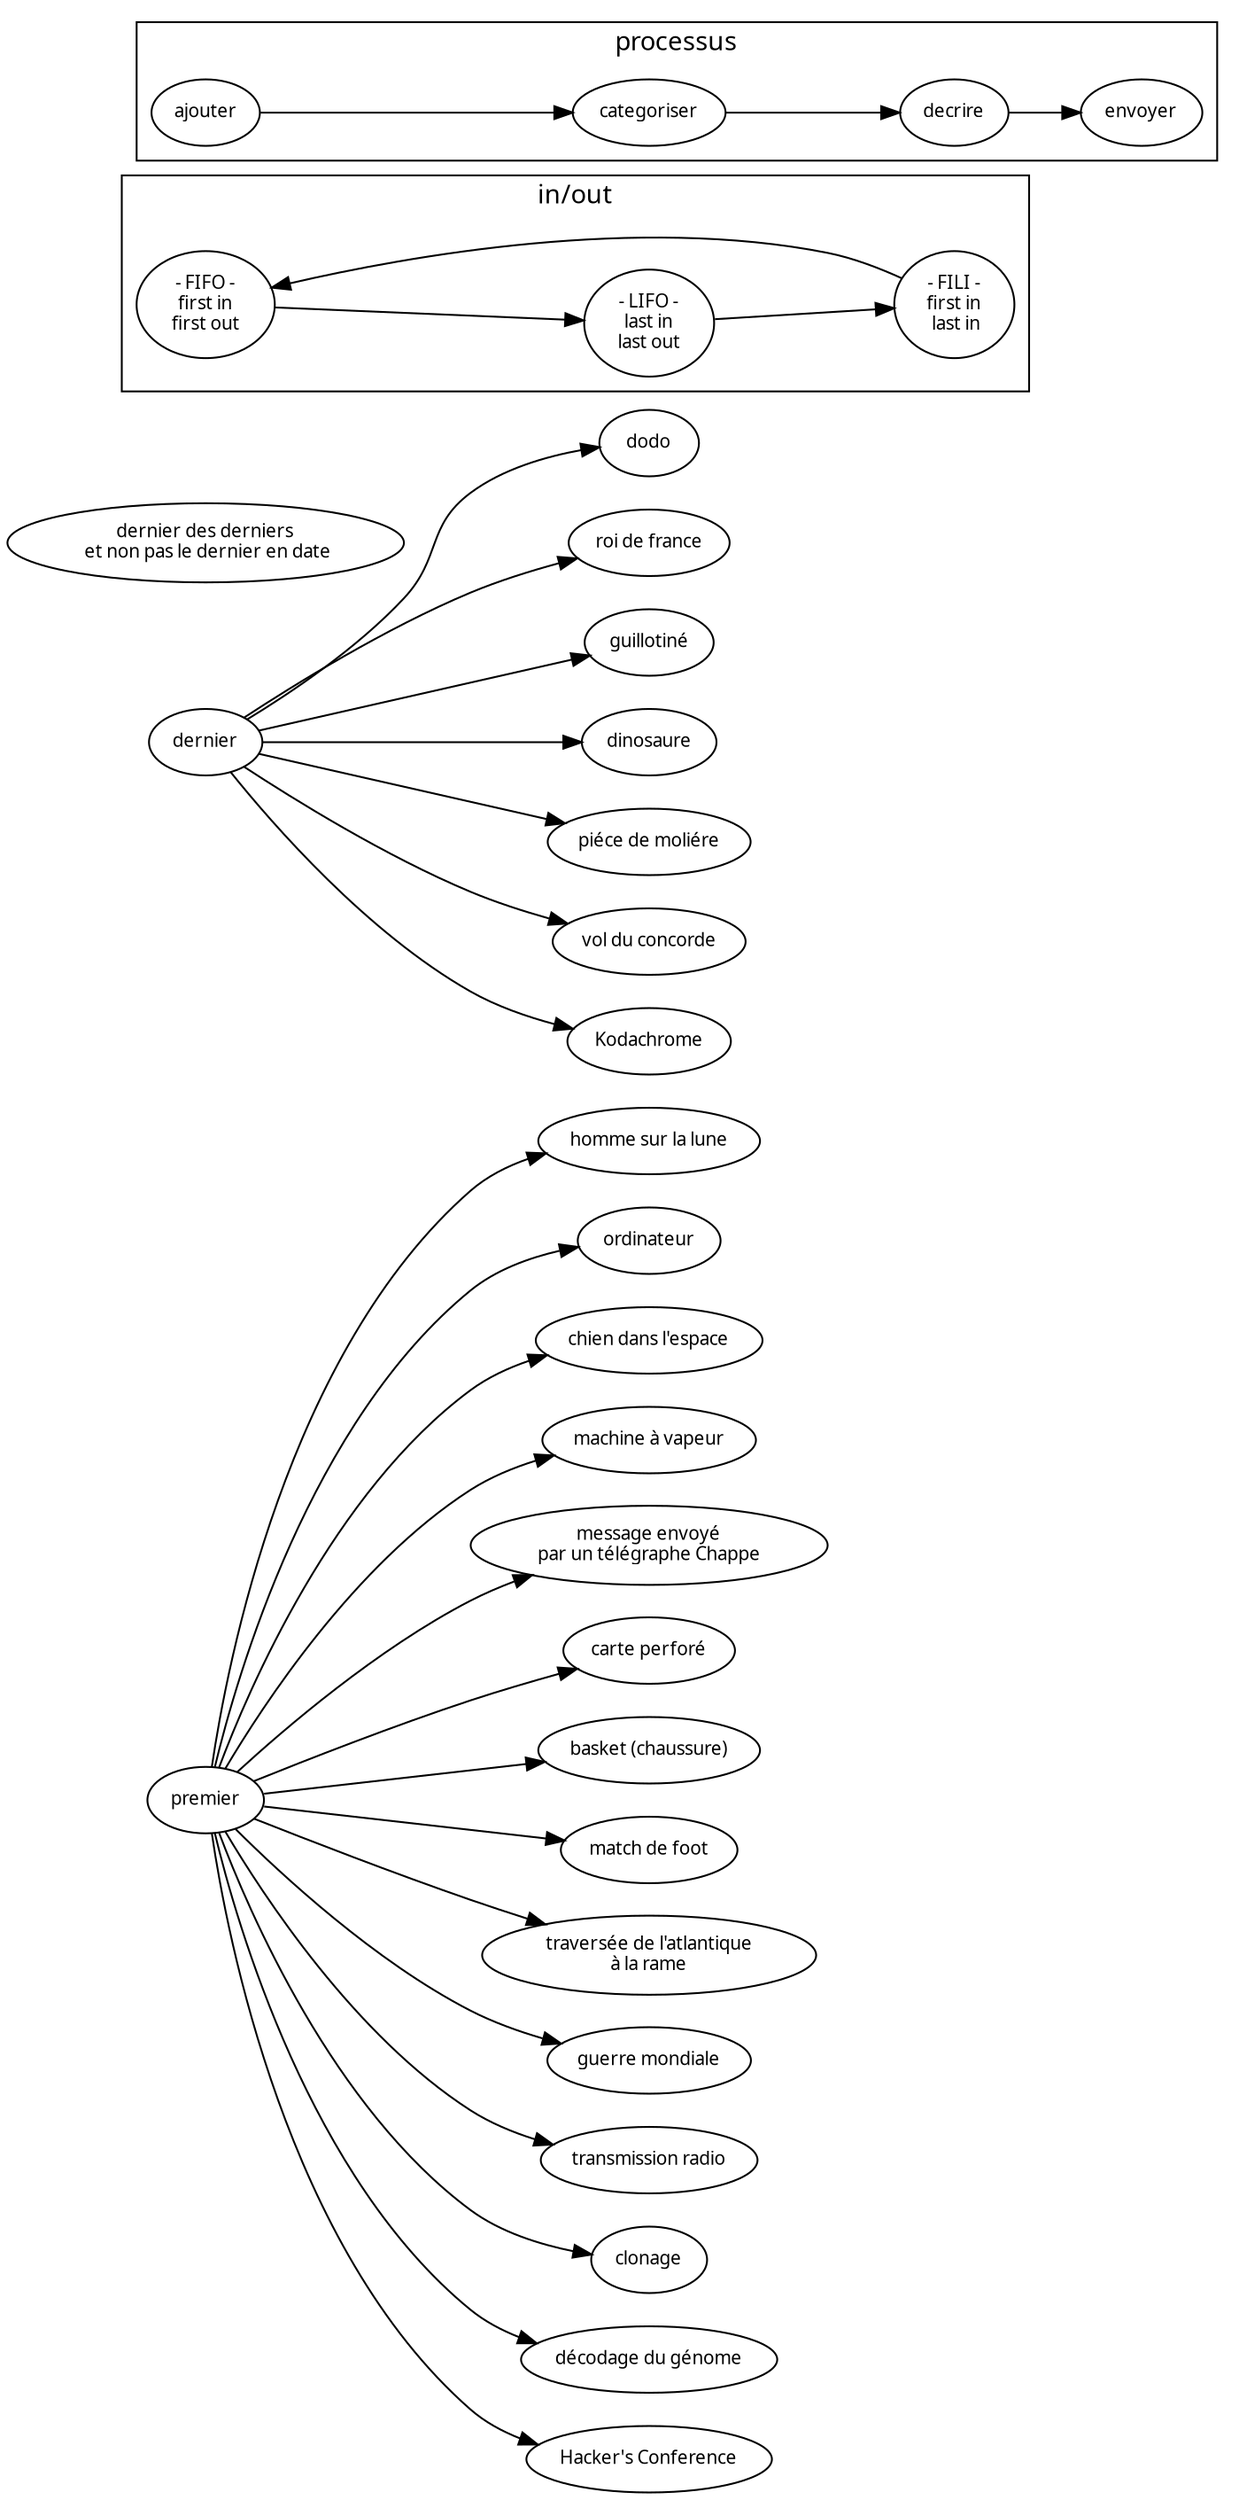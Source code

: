 digraph {

	layout= "dot"
	

	fontname="myriadpro"
	fontsize = 14
	rankdir="LR"
	
	
	node [fontname="myriadpro", fontsize = 10]
	edge [fontname="monaco", fontsize = 9]
	
	first [label="premier"]
	last [label="dernier"]
	
	"dernier des derniers\n et non pas le dernier en date" 

	first -> "homme sur la lune"
	first -> "ordinateur"
	first -> "chien dans l'espace"
	first -> "machine à vapeur"
	first -> "message envoyé\npar un télégraphe Chappe"
	first -> "carte perforé"
	first -> "basket (chaussure)"
	first -> "match de foot"
	first -> "traversée de l'atlantique\nà la rame"
	first -> "guerre mondiale"
	first -> "transmission radio"
	first -> "clonage"
	first -> "décodage du génome"
	first -> "Hacker's Conference"
	
	last -> dodo
	last -> "roi de france"
	last -> "guillotiné"
	last -> "dinosaure"
	last -> "piéce de moliére"
	last -> "vol du concorde"
	last -> "Kodachrome"

	subgraph cluster_FO{
	
		label="in/out"
		
		FIFO [label="- FIFO -\nfirst in\nfirst out"]
		LIFO [label="- LIFO -\nlast in\nlast out"]
		FILI [label="- FILI -\nfirst in\n last in"]

		FILI -> FIFO -> LIFO -> FILI
	}
	
	subgraph cluster_process {
		
		label="processus"
		
		//get [label="récolter"]
		
		ajouter -> categoriser -> decrire -> envoyer
		
	
	}
	
}
